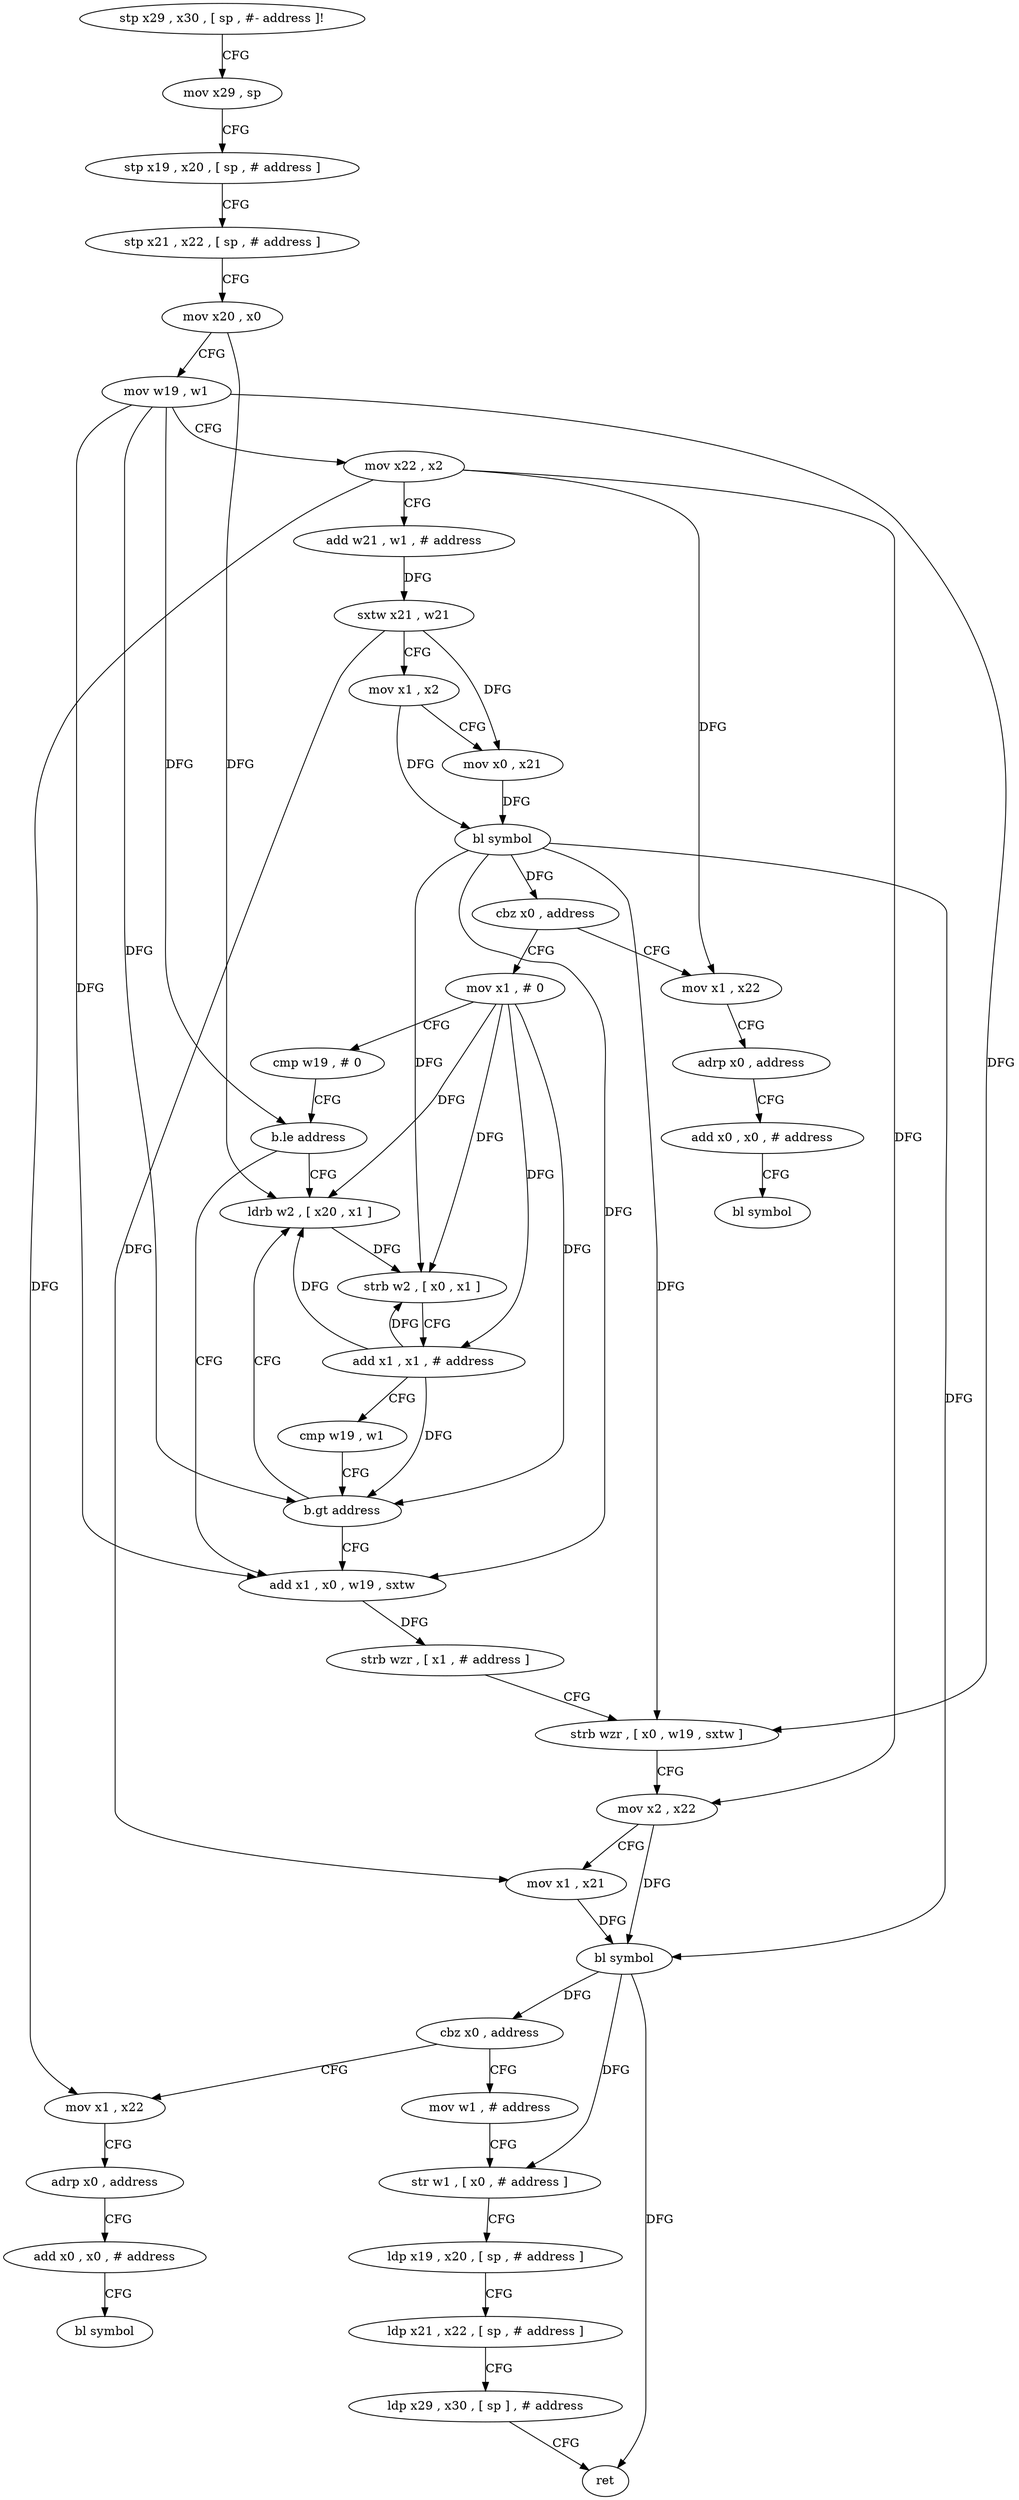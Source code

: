 digraph "func" {
"125320" [label = "stp x29 , x30 , [ sp , #- address ]!" ]
"125324" [label = "mov x29 , sp" ]
"125328" [label = "stp x19 , x20 , [ sp , # address ]" ]
"125332" [label = "stp x21 , x22 , [ sp , # address ]" ]
"125336" [label = "mov x20 , x0" ]
"125340" [label = "mov w19 , w1" ]
"125344" [label = "mov x22 , x2" ]
"125348" [label = "add w21 , w1 , # address" ]
"125352" [label = "sxtw x21 , w21" ]
"125356" [label = "mov x1 , x2" ]
"125360" [label = "mov x0 , x21" ]
"125364" [label = "bl symbol" ]
"125368" [label = "cbz x0 , address" ]
"125456" [label = "mov x1 , x22" ]
"125372" [label = "mov x1 , # 0" ]
"125460" [label = "adrp x0 , address" ]
"125464" [label = "add x0 , x0 , # address" ]
"125468" [label = "bl symbol" ]
"125376" [label = "cmp w19 , # 0" ]
"125380" [label = "b.le address" ]
"125404" [label = "add x1 , x0 , w19 , sxtw" ]
"125384" [label = "ldrb w2 , [ x20 , x1 ]" ]
"125408" [label = "strb wzr , [ x1 , # address ]" ]
"125412" [label = "strb wzr , [ x0 , w19 , sxtw ]" ]
"125416" [label = "mov x2 , x22" ]
"125420" [label = "mov x1 , x21" ]
"125424" [label = "bl symbol" ]
"125428" [label = "cbz x0 , address" ]
"125472" [label = "mov x1 , x22" ]
"125432" [label = "mov w1 , # address" ]
"125388" [label = "strb w2 , [ x0 , x1 ]" ]
"125392" [label = "add x1 , x1 , # address" ]
"125396" [label = "cmp w19 , w1" ]
"125400" [label = "b.gt address" ]
"125476" [label = "adrp x0 , address" ]
"125480" [label = "add x0 , x0 , # address" ]
"125484" [label = "bl symbol" ]
"125436" [label = "str w1 , [ x0 , # address ]" ]
"125440" [label = "ldp x19 , x20 , [ sp , # address ]" ]
"125444" [label = "ldp x21 , x22 , [ sp , # address ]" ]
"125448" [label = "ldp x29 , x30 , [ sp ] , # address" ]
"125452" [label = "ret" ]
"125320" -> "125324" [ label = "CFG" ]
"125324" -> "125328" [ label = "CFG" ]
"125328" -> "125332" [ label = "CFG" ]
"125332" -> "125336" [ label = "CFG" ]
"125336" -> "125340" [ label = "CFG" ]
"125336" -> "125384" [ label = "DFG" ]
"125340" -> "125344" [ label = "CFG" ]
"125340" -> "125380" [ label = "DFG" ]
"125340" -> "125404" [ label = "DFG" ]
"125340" -> "125412" [ label = "DFG" ]
"125340" -> "125400" [ label = "DFG" ]
"125344" -> "125348" [ label = "CFG" ]
"125344" -> "125456" [ label = "DFG" ]
"125344" -> "125416" [ label = "DFG" ]
"125344" -> "125472" [ label = "DFG" ]
"125348" -> "125352" [ label = "DFG" ]
"125352" -> "125356" [ label = "CFG" ]
"125352" -> "125360" [ label = "DFG" ]
"125352" -> "125420" [ label = "DFG" ]
"125356" -> "125360" [ label = "CFG" ]
"125356" -> "125364" [ label = "DFG" ]
"125360" -> "125364" [ label = "DFG" ]
"125364" -> "125368" [ label = "DFG" ]
"125364" -> "125404" [ label = "DFG" ]
"125364" -> "125412" [ label = "DFG" ]
"125364" -> "125424" [ label = "DFG" ]
"125364" -> "125388" [ label = "DFG" ]
"125368" -> "125456" [ label = "CFG" ]
"125368" -> "125372" [ label = "CFG" ]
"125456" -> "125460" [ label = "CFG" ]
"125372" -> "125376" [ label = "CFG" ]
"125372" -> "125384" [ label = "DFG" ]
"125372" -> "125388" [ label = "DFG" ]
"125372" -> "125392" [ label = "DFG" ]
"125372" -> "125400" [ label = "DFG" ]
"125460" -> "125464" [ label = "CFG" ]
"125464" -> "125468" [ label = "CFG" ]
"125376" -> "125380" [ label = "CFG" ]
"125380" -> "125404" [ label = "CFG" ]
"125380" -> "125384" [ label = "CFG" ]
"125404" -> "125408" [ label = "DFG" ]
"125384" -> "125388" [ label = "DFG" ]
"125408" -> "125412" [ label = "CFG" ]
"125412" -> "125416" [ label = "CFG" ]
"125416" -> "125420" [ label = "CFG" ]
"125416" -> "125424" [ label = "DFG" ]
"125420" -> "125424" [ label = "DFG" ]
"125424" -> "125428" [ label = "DFG" ]
"125424" -> "125436" [ label = "DFG" ]
"125424" -> "125452" [ label = "DFG" ]
"125428" -> "125472" [ label = "CFG" ]
"125428" -> "125432" [ label = "CFG" ]
"125472" -> "125476" [ label = "CFG" ]
"125432" -> "125436" [ label = "CFG" ]
"125388" -> "125392" [ label = "CFG" ]
"125392" -> "125396" [ label = "CFG" ]
"125392" -> "125384" [ label = "DFG" ]
"125392" -> "125388" [ label = "DFG" ]
"125392" -> "125400" [ label = "DFG" ]
"125396" -> "125400" [ label = "CFG" ]
"125400" -> "125384" [ label = "CFG" ]
"125400" -> "125404" [ label = "CFG" ]
"125476" -> "125480" [ label = "CFG" ]
"125480" -> "125484" [ label = "CFG" ]
"125436" -> "125440" [ label = "CFG" ]
"125440" -> "125444" [ label = "CFG" ]
"125444" -> "125448" [ label = "CFG" ]
"125448" -> "125452" [ label = "CFG" ]
}
